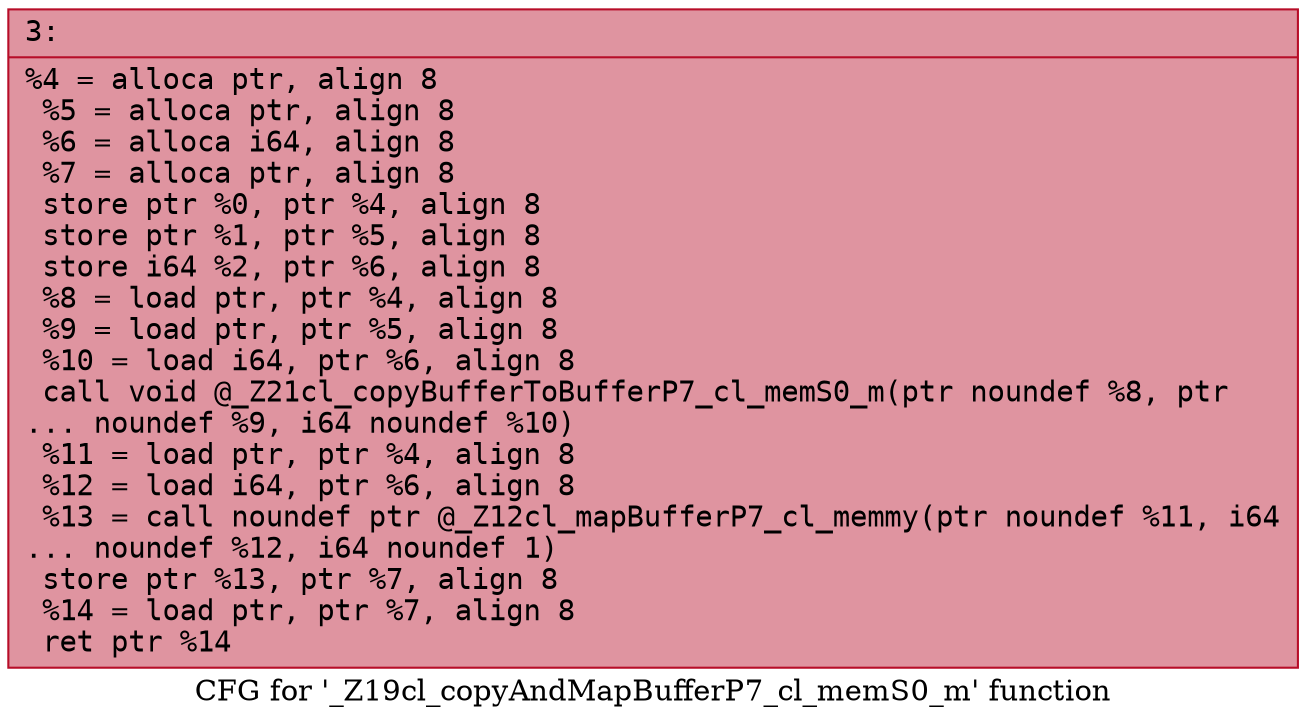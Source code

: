 digraph "CFG for '_Z19cl_copyAndMapBufferP7_cl_memS0_m' function" {
	label="CFG for '_Z19cl_copyAndMapBufferP7_cl_memS0_m' function";

	Node0x60000035d860 [shape=record,color="#b70d28ff", style=filled, fillcolor="#b70d2870" fontname="Courier",label="{3:\l|  %4 = alloca ptr, align 8\l  %5 = alloca ptr, align 8\l  %6 = alloca i64, align 8\l  %7 = alloca ptr, align 8\l  store ptr %0, ptr %4, align 8\l  store ptr %1, ptr %5, align 8\l  store i64 %2, ptr %6, align 8\l  %8 = load ptr, ptr %4, align 8\l  %9 = load ptr, ptr %5, align 8\l  %10 = load i64, ptr %6, align 8\l  call void @_Z21cl_copyBufferToBufferP7_cl_memS0_m(ptr noundef %8, ptr\l... noundef %9, i64 noundef %10)\l  %11 = load ptr, ptr %4, align 8\l  %12 = load i64, ptr %6, align 8\l  %13 = call noundef ptr @_Z12cl_mapBufferP7_cl_memmy(ptr noundef %11, i64\l... noundef %12, i64 noundef 1)\l  store ptr %13, ptr %7, align 8\l  %14 = load ptr, ptr %7, align 8\l  ret ptr %14\l}"];
}
